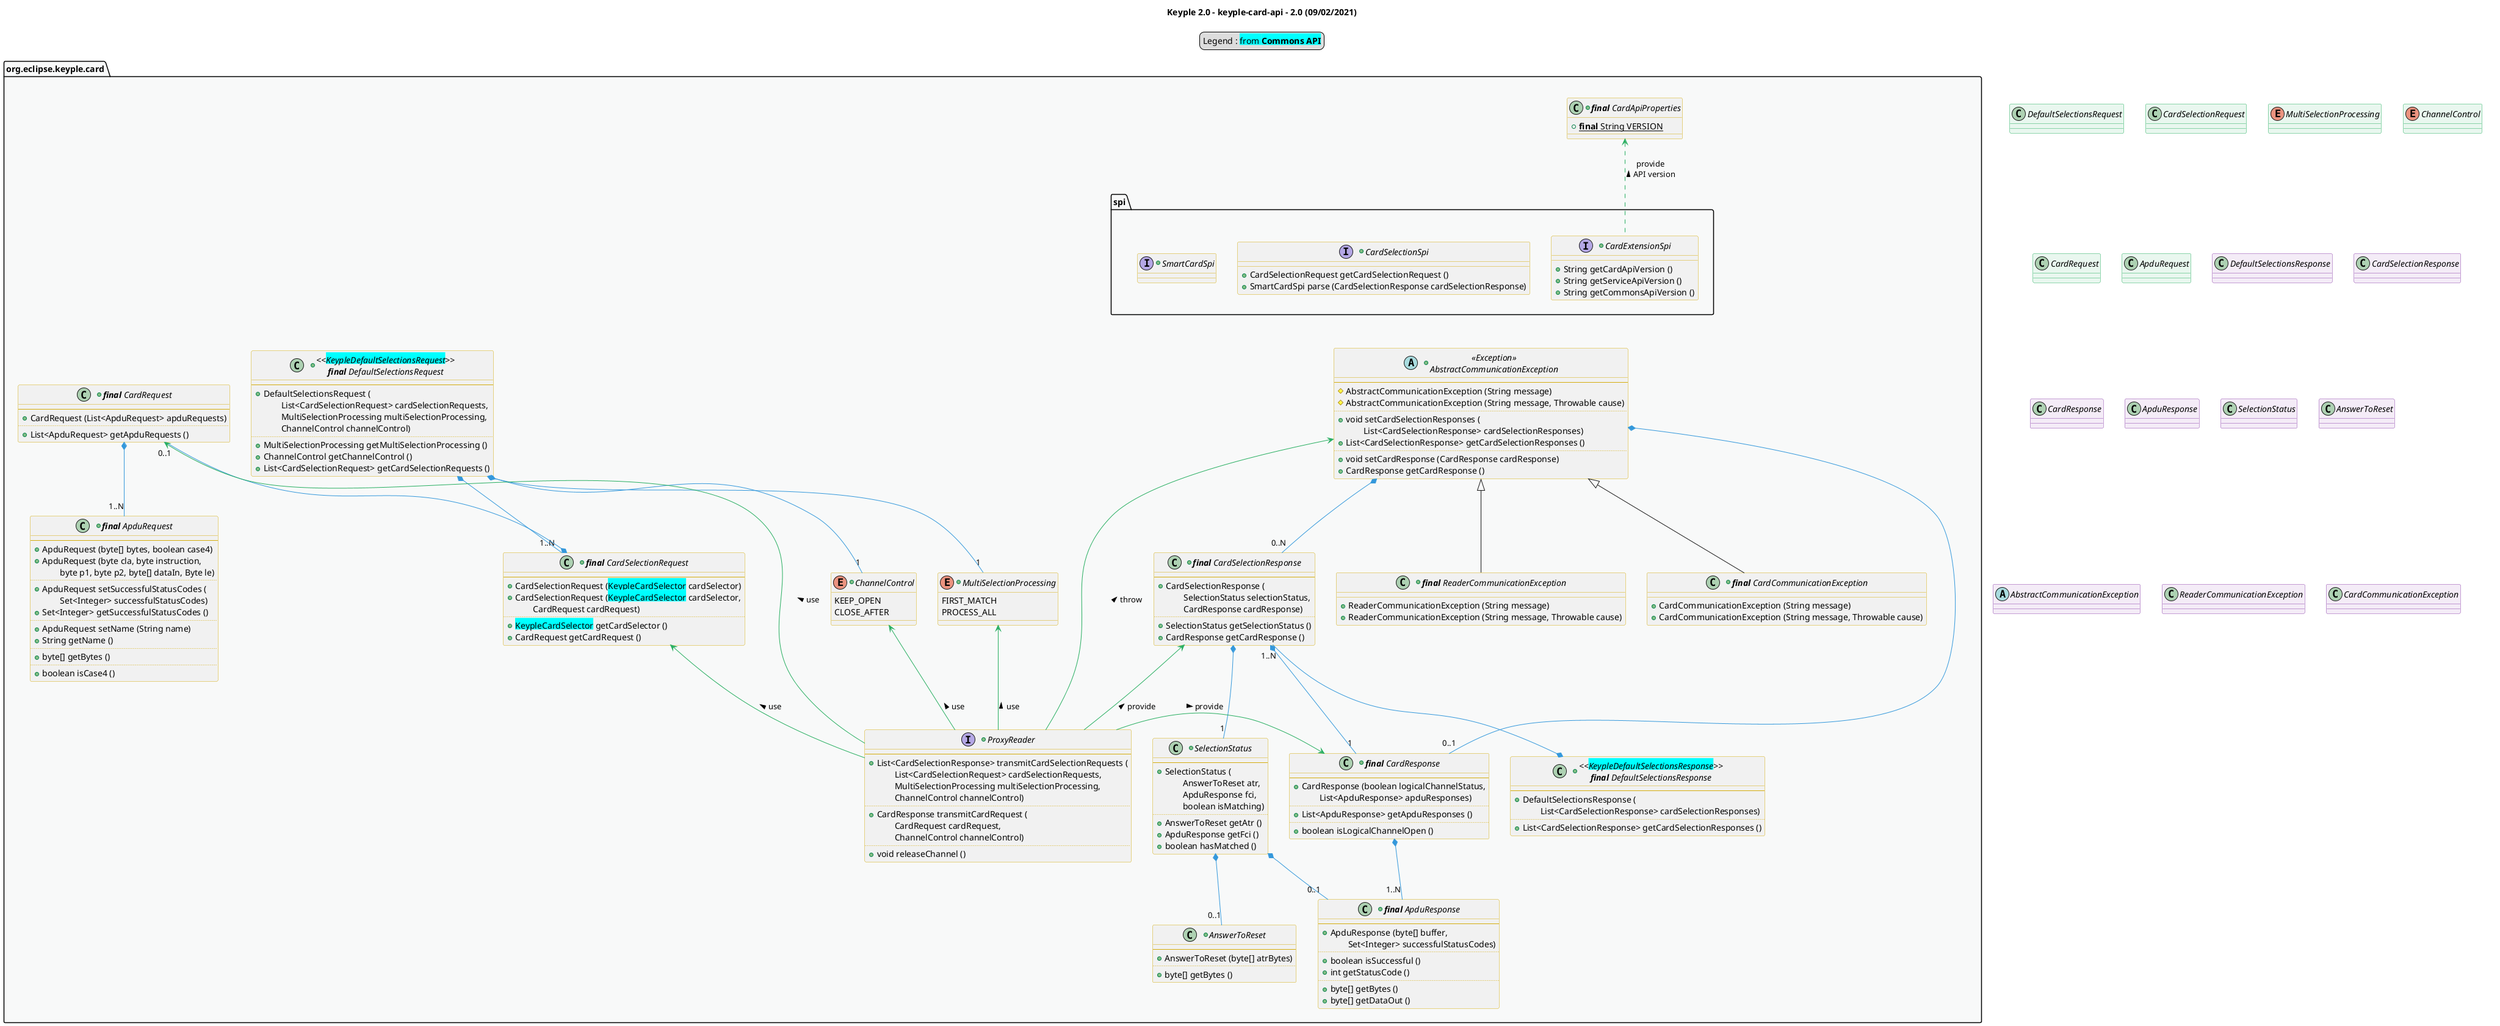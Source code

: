 @startuml
title
        Keyple 2.0 - keyple-card-api - 2.0 (09/02/2021)
end title

' == THEME ==

'Couleurs issues de : https://htmlcolorcodes.com/fr/tableau-de-couleur/tableau-de-couleur-design-plat/
!define C_GREY1 F8F9F9
!define C_GREY2 F2F3F4
!define C_GREY3 E5E7E9
!define C_GREY4 D7DBDD
!define C_GREY5 CACFD2
!define C_GREY6 BDC3C7
!define C_LINK 3498DB
!define C_USE 27AE60

skinparam Shadowing false
skinparam ClassFontStyle italic
skinparam ClassBorderColor #D4AC0D
skinparam stereotypeABorderColor #A9DCDF
skinparam stereotypeIBorderColor #B4A7E5
skinparam stereotypeCBorderColor #ADD1B2
skinparam stereotypeEBorderColor #EB93DF
' Red
skinparam ClassBackgroundColor<<red>> #FDEDEC
skinparam ClassBorderColor<<red>> #E74C3C
hide <<red>> stereotype
' Purple
skinparam ClassBackgroundColor<<purple>> #F4ECF7
skinparam ClassBorderColor<<purple>> #8E44AD
hide <<purple>> stereotype
' blue
skinparam ClassBackgroundColor<<blue>> #EBF5FB
skinparam ClassBorderColor<<blue>> #3498DB
hide <<blue>> stereotype
' Green
skinparam ClassBackgroundColor<<green>> #E9F7EF
skinparam ClassBorderColor<<green>> #27AE60
hide <<green>> stereotype
' Grey
skinparam ClassBackgroundColor<<grey>> #EAECEE
skinparam ClassBorderColor<<grey>> #2C3E50
hide <<grey>> stereotype

' == CONTENT ==

legend top
    Legend : <back:cyan>from **Commons API**</back>
end legend

package "org.eclipse.keyple.card" as api {
    +class "**final** CardApiProperties" as ApiProperties {
        +{static} **final** String VERSION
    }
    +interface ProxyReader {
        --
        +List<CardSelectionResponse> transmitCardSelectionRequests (
            \tList<CardSelectionRequest> cardSelectionRequests,
            \tMultiSelectionProcessing multiSelectionProcessing,
            \tChannelControl channelControl)
        ..
        +CardResponse transmitCardRequest (
            \tCardRequest cardRequest,
            \tChannelControl channelControl)
        ..
        +void releaseChannel ()
    }
    ' REQUEST
    together {
        +enum MultiSelectionProcessing {
            FIRST_MATCH
            PROCESS_ALL
        }
        +enum ChannelControl {
            KEEP_OPEN
            CLOSE_AFTER
        }
        +class "**final** CardSelectionRequest" as CardSelectionRequest {
            --
            +CardSelectionRequest (<back:cyan>KeypleCardSelector</back> cardSelector)
            +CardSelectionRequest (<back:cyan>KeypleCardSelector</back> cardSelector,
                \tCardRequest cardRequest)
            ..
            +<back:cyan>KeypleCardSelector</back> getCardSelector ()
            +CardRequest getCardRequest ()
        }
        +class "**final** CardRequest" as CardRequest {
            --
            +CardRequest (List<ApduRequest> apduRequests)
            ..
            +List<ApduRequest> getApduRequests ()
        }
        +class "**final** ApduRequest" as ApduRequest {
            --
            +ApduRequest (byte[] bytes, boolean case4)
            +ApduRequest (byte cla, byte instruction,
                \tbyte p1, byte p2, byte[] dataIn, Byte le)
            ..
            +ApduRequest setSuccessfulStatusCodes (
                \tSet<Integer> successfulStatusCodes)
            +Set<Integer> getSuccessfulStatusCodes ()
            ..
            +ApduRequest setName (String name)
            +String getName ()
            ..
            +byte[] getBytes ()
            ..
            +boolean isCase4 ()
        }
        +class "<<<back:cyan>KeypleDefaultSelectionsRequest</back>>>\n**final** DefaultSelectionsRequest" as DefaultSelectionsRequest {
            --
            +DefaultSelectionsRequest (
                \tList<CardSelectionRequest> cardSelectionRequests,
                \tMultiSelectionProcessing multiSelectionProcessing,
                \tChannelControl channelControl)
            ..
            +MultiSelectionProcessing getMultiSelectionProcessing ()
            +ChannelControl getChannelControl ()
            +List<CardSelectionRequest> getCardSelectionRequests ()
        }
    }
    ' RESPONSE
    together {
        +class "**final** CardSelectionResponse" as CardSelectionResponse {
            --
            +CardSelectionResponse (
                \tSelectionStatus selectionStatus,
                \tCardResponse cardResponse)
            ..
            +SelectionStatus getSelectionStatus ()
            +CardResponse getCardResponse ()
        }
        +class "**final** CardResponse" as CardResponse {
            --
            +CardResponse (boolean logicalChannelStatus,
                \tList<ApduResponse> apduResponses)
            ..
            +List<ApduResponse> getApduResponses ()
            ..
            +boolean isLogicalChannelOpen ()
        }
        +class "**final** ApduResponse" as ApduResponse {
            --
            +ApduResponse (byte[] buffer,
                \tSet<Integer> successfulStatusCodes)
            ..
            +boolean isSuccessful ()
            +int getStatusCode ()
            ..
            +byte[] getBytes ()
            +byte[] getDataOut ()
        }
        +class SelectionStatus {
            --
            +SelectionStatus (
                \tAnswerToReset atr,
                \tApduResponse fci,
                \tboolean isMatching)
            ..
            +AnswerToReset getAtr ()
            +ApduResponse getFci ()
            +boolean hasMatched ()
        }
        +class AnswerToReset {
            --
            +AnswerToReset (byte[] atrBytes)
            ..
            +byte[] getBytes ()
        }
        +class "<<<back:cyan>KeypleDefaultSelectionsResponse</back>>>\n**final** DefaultSelectionsResponse" as DefaultSelectionsResponse {
            --
            +DefaultSelectionsResponse (
                \tList<CardSelectionResponse> cardSelectionResponses)
            ..
            +List<CardSelectionResponse> getCardSelectionResponses ()
        }
    }
    ' SPI
    package spi {
        +interface CardExtensionSpi {
            +String getCardApiVersion ()
            +String getServiceApiVersion ()
            +String getCommonsApiVersion ()
        }
        +interface CardSelectionSpi {
            +CardSelectionRequest getCardSelectionRequest ()
            +SmartCardSpi parse (CardSelectionResponse cardSelectionResponse)
        }
        +interface SmartCardSpi {
        }
    }
    +abstract class "<<Exception>>\nAbstractCommunicationException" as AbstractCommunicationException {
        --
        #AbstractCommunicationException (String message)
        #AbstractCommunicationException (String message, Throwable cause)
        ..
        +void setCardSelectionResponses (
            \tList<CardSelectionResponse> cardSelectionResponses)
        +List<CardSelectionResponse> getCardSelectionResponses ()
        ..
        +void setCardResponse (CardResponse cardResponse)
        +CardResponse getCardResponse ()
    }
    +class "**final** ReaderCommunicationException" as ReaderCommunicationException extends AbstractCommunicationException {
        +ReaderCommunicationException (String message)
        +ReaderCommunicationException (String message, Throwable cause)
    }
    +class "**final** CardCommunicationException" as CardCommunicationException extends AbstractCommunicationException {
        +CardCommunicationException (String message)
        +CardCommunicationException (String message, Throwable cause)
    }
}

' Associations

CardExtensionSpi .up.> ApiProperties #C_USE : provide\nAPI version <

DefaultSelectionsRequest *-- "1..N" CardSelectionRequest #C_LINK
DefaultSelectionsRequest *-- "1" MultiSelectionProcessing #C_LINK
DefaultSelectionsRequest *-- "1" ChannelControl #C_LINK

CardSelectionRequest *-- "0..1" CardRequest #C_LINK

CardRequest *-- "1..N" ApduRequest #C_LINK

DefaultSelectionsResponse *-- "1..N" CardSelectionResponse #C_LINK

CardSelectionResponse *-- "1" CardResponse #C_LINK
CardSelectionResponse *-- "1" SelectionStatus #C_LINK

CardResponse *-- "1..N" ApduResponse #C_LINK

SelectionStatus *-- "0..1" ApduResponse  #C_LINK
SelectionStatus *-- "0..1" AnswerToReset  #C_LINK

AbstractCommunicationException *-- "0..N" CardSelectionResponse #C_LINK
AbstractCommunicationException *-- "0..1" CardResponse #C_LINK

ProxyReader -left-> CardSelectionRequest #C_USE : use >
ProxyReader --> CardRequest #C_USE : use >
ProxyReader -up-> MultiSelectionProcessing #C_USE : use >
ProxyReader -up-> ChannelControl #C_USE : use >

ProxyReader -up-> CardSelectionResponse #C_USE : provide >
ProxyReader -> CardResponse #C_USE : provide >
ProxyReader -up-> AbstractCommunicationException #C_USE : throw >

' == LAYOUT ==

spi -[hidden]- DefaultSelectionsRequest
spi -[hidden]- DefaultSelectionsResponse

' == STYLE ==

package api #C_GREY1 {}
package spi #C_GREY2 {}

class DefaultSelectionsRequest <<green>>
class CardSelectionRequest <<green>>
enum MultiSelectionProcessing <<green>>
enum ChannelControl <<green>>
class CardRequest <<green>>
class ApduRequest <<green>>

class DefaultSelectionsResponse <<purple>>
class CardSelectionResponse <<purple>>
class CardResponse <<purple>>
class ApduResponse <<purple>>
class SelectionStatus <<purple>>
class AnswerToReset <<purple>>
abstract class AbstractCommunicationException <<purple>>
class ReaderCommunicationException <<purple>>
class CardCommunicationException <<purple>>

@enduml